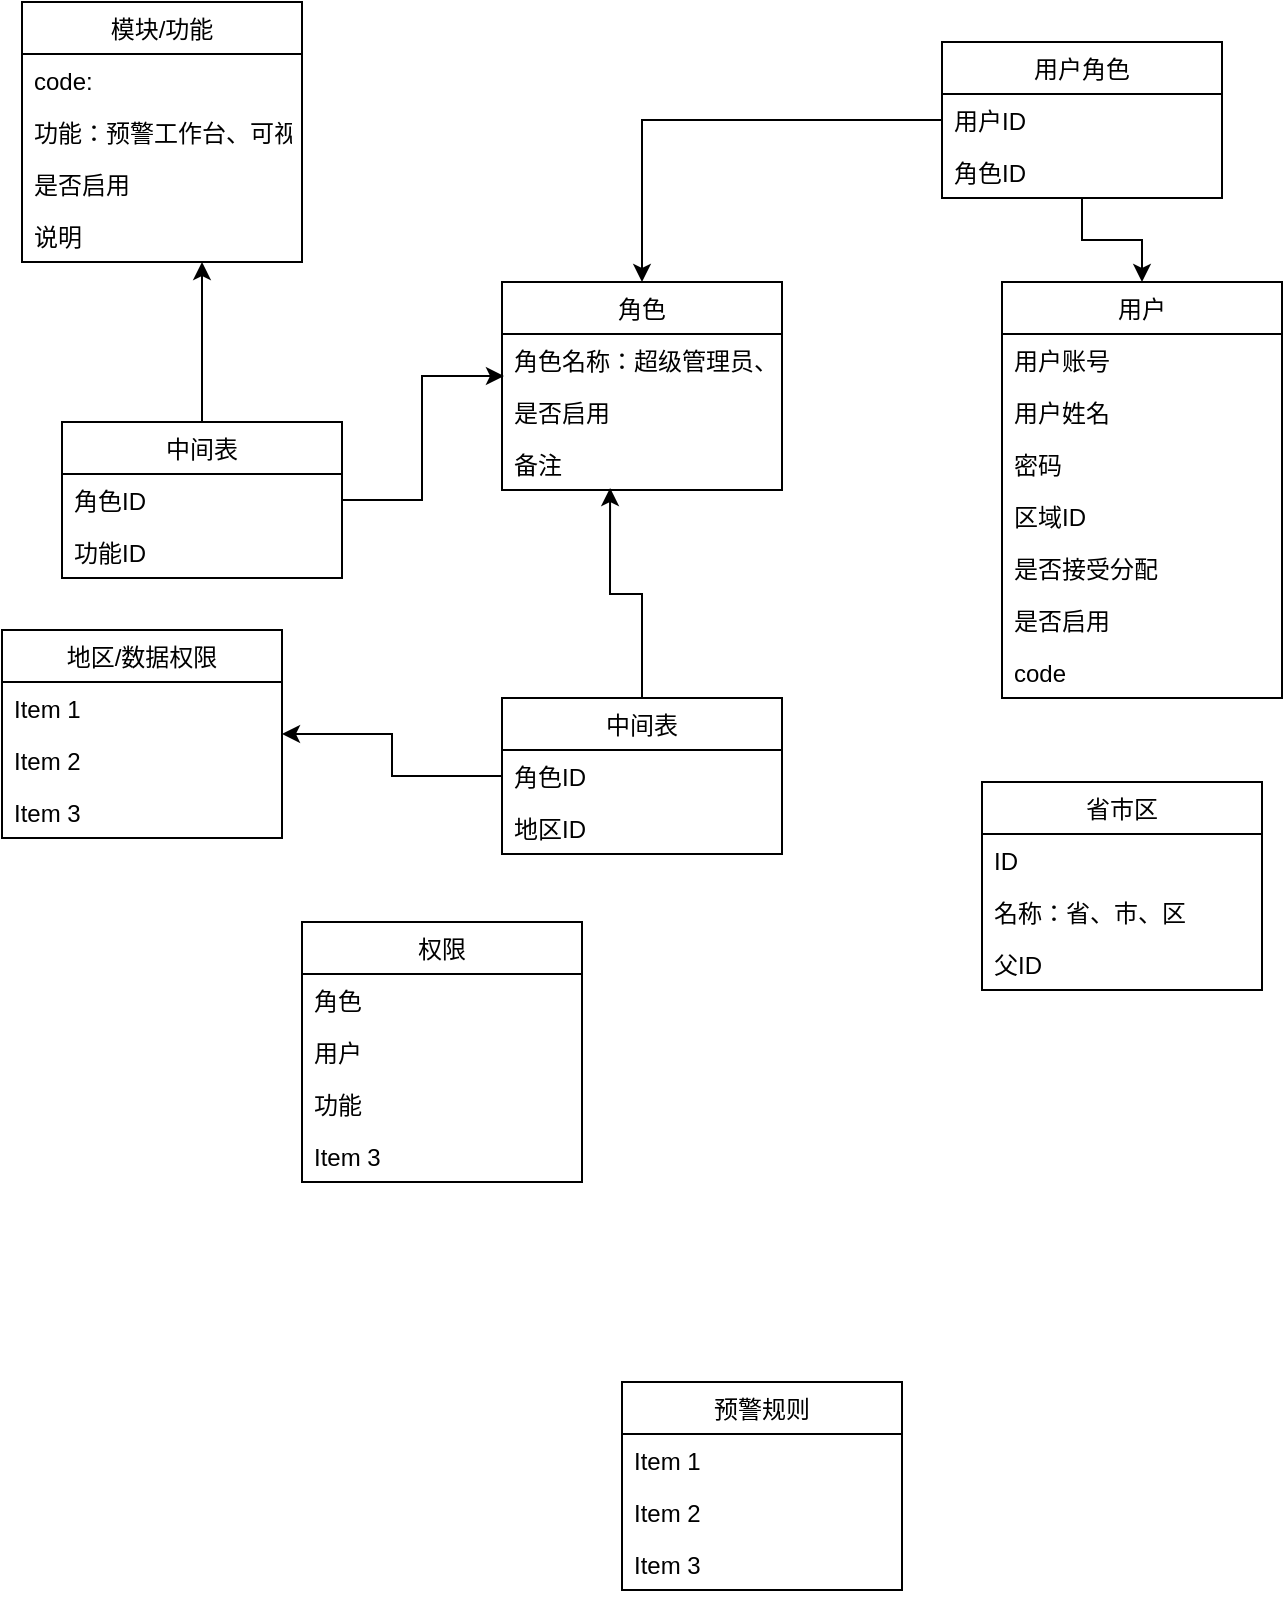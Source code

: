 <mxfile version="14.9.2" type="github"><diagram id="CnlPugVco9Rfhb4uANVK" name="Page-1"><mxGraphModel dx="849" dy="440" grid="1" gridSize="10" guides="1" tooltips="1" connect="1" arrows="1" fold="1" page="1" pageScale="1" pageWidth="1200" pageHeight="1600" math="0" shadow="0"><root><mxCell id="0"/><mxCell id="1" parent="0"/><mxCell id="m7TE0_eAiULkqY9xw08K-52" value="" style="edgeStyle=orthogonalEdgeStyle;rounded=0;orthogonalLoop=1;jettySize=auto;html=1;" edge="1" parent="1" source="m7TE0_eAiULkqY9xw08K-6" target="m7TE0_eAiULkqY9xw08K-45"><mxGeometry relative="1" as="geometry"/></mxCell><mxCell id="m7TE0_eAiULkqY9xw08K-63" style="edgeStyle=orthogonalEdgeStyle;rounded=0;orthogonalLoop=1;jettySize=auto;html=1;entryX=0.5;entryY=0;entryDx=0;entryDy=0;" edge="1" parent="1" source="m7TE0_eAiULkqY9xw08K-6" target="m7TE0_eAiULkqY9xw08K-10"><mxGeometry relative="1" as="geometry"/></mxCell><mxCell id="m7TE0_eAiULkqY9xw08K-6" value="用户角色" style="swimlane;fontStyle=0;childLayout=stackLayout;horizontal=1;startSize=26;horizontalStack=0;resizeParent=1;resizeParentMax=0;resizeLast=0;collapsible=1;marginBottom=0;" vertex="1" parent="1"><mxGeometry x="510" y="40" width="140" height="78" as="geometry"/></mxCell><mxCell id="m7TE0_eAiULkqY9xw08K-7" value="用户ID" style="text;strokeColor=none;fillColor=none;align=left;verticalAlign=top;spacingLeft=4;spacingRight=4;overflow=hidden;rotatable=0;points=[[0,0.5],[1,0.5]];portConstraint=eastwest;" vertex="1" parent="m7TE0_eAiULkqY9xw08K-6"><mxGeometry y="26" width="140" height="26" as="geometry"/></mxCell><mxCell id="m7TE0_eAiULkqY9xw08K-9" value="角色ID" style="text;strokeColor=none;fillColor=none;align=left;verticalAlign=top;spacingLeft=4;spacingRight=4;overflow=hidden;rotatable=0;points=[[0,0.5],[1,0.5]];portConstraint=eastwest;" vertex="1" parent="m7TE0_eAiULkqY9xw08K-6"><mxGeometry y="52" width="140" height="26" as="geometry"/></mxCell><mxCell id="m7TE0_eAiULkqY9xw08K-10" value="用户" style="swimlane;fontStyle=0;childLayout=stackLayout;horizontal=1;startSize=26;horizontalStack=0;resizeParent=1;resizeParentMax=0;resizeLast=0;collapsible=1;marginBottom=0;" vertex="1" parent="1"><mxGeometry x="540" y="160" width="140" height="208" as="geometry"/></mxCell><mxCell id="m7TE0_eAiULkqY9xw08K-11" value="用户账号" style="text;strokeColor=none;fillColor=none;align=left;verticalAlign=top;spacingLeft=4;spacingRight=4;overflow=hidden;rotatable=0;points=[[0,0.5],[1,0.5]];portConstraint=eastwest;" vertex="1" parent="m7TE0_eAiULkqY9xw08K-10"><mxGeometry y="26" width="140" height="26" as="geometry"/></mxCell><mxCell id="m7TE0_eAiULkqY9xw08K-82" value="用户姓名" style="text;strokeColor=none;fillColor=none;align=left;verticalAlign=top;spacingLeft=4;spacingRight=4;overflow=hidden;rotatable=0;points=[[0,0.5],[1,0.5]];portConstraint=eastwest;" vertex="1" parent="m7TE0_eAiULkqY9xw08K-10"><mxGeometry y="52" width="140" height="26" as="geometry"/></mxCell><mxCell id="m7TE0_eAiULkqY9xw08K-12" value="密码" style="text;strokeColor=none;fillColor=none;align=left;verticalAlign=top;spacingLeft=4;spacingRight=4;overflow=hidden;rotatable=0;points=[[0,0.5],[1,0.5]];portConstraint=eastwest;" vertex="1" parent="m7TE0_eAiULkqY9xw08K-10"><mxGeometry y="78" width="140" height="26" as="geometry"/></mxCell><mxCell id="m7TE0_eAiULkqY9xw08K-79" value="区域ID" style="text;strokeColor=none;fillColor=none;align=left;verticalAlign=top;spacingLeft=4;spacingRight=4;overflow=hidden;rotatable=0;points=[[0,0.5],[1,0.5]];portConstraint=eastwest;" vertex="1" parent="m7TE0_eAiULkqY9xw08K-10"><mxGeometry y="104" width="140" height="26" as="geometry"/></mxCell><mxCell id="m7TE0_eAiULkqY9xw08K-69" value="是否接受分配" style="text;strokeColor=none;fillColor=none;align=left;verticalAlign=top;spacingLeft=4;spacingRight=4;overflow=hidden;rotatable=0;points=[[0,0.5],[1,0.5]];portConstraint=eastwest;" vertex="1" parent="m7TE0_eAiULkqY9xw08K-10"><mxGeometry y="130" width="140" height="26" as="geometry"/></mxCell><mxCell id="m7TE0_eAiULkqY9xw08K-80" value="是否启用" style="text;strokeColor=none;fillColor=none;align=left;verticalAlign=top;spacingLeft=4;spacingRight=4;overflow=hidden;rotatable=0;points=[[0,0.5],[1,0.5]];portConstraint=eastwest;" vertex="1" parent="m7TE0_eAiULkqY9xw08K-10"><mxGeometry y="156" width="140" height="26" as="geometry"/></mxCell><mxCell id="m7TE0_eAiULkqY9xw08K-81" value="code" style="text;strokeColor=none;fillColor=none;align=left;verticalAlign=top;spacingLeft=4;spacingRight=4;overflow=hidden;rotatable=0;points=[[0,0.5],[1,0.5]];portConstraint=eastwest;" vertex="1" parent="m7TE0_eAiULkqY9xw08K-10"><mxGeometry y="182" width="140" height="26" as="geometry"/></mxCell><mxCell id="m7TE0_eAiULkqY9xw08K-19" value="地区/数据权限" style="swimlane;fontStyle=0;childLayout=stackLayout;horizontal=1;startSize=26;horizontalStack=0;resizeParent=1;resizeParentMax=0;resizeLast=0;collapsible=1;marginBottom=0;" vertex="1" parent="1"><mxGeometry x="40" y="334" width="140" height="104" as="geometry"/></mxCell><mxCell id="m7TE0_eAiULkqY9xw08K-20" value="Item 1" style="text;strokeColor=none;fillColor=none;align=left;verticalAlign=top;spacingLeft=4;spacingRight=4;overflow=hidden;rotatable=0;points=[[0,0.5],[1,0.5]];portConstraint=eastwest;" vertex="1" parent="m7TE0_eAiULkqY9xw08K-19"><mxGeometry y="26" width="140" height="26" as="geometry"/></mxCell><mxCell id="m7TE0_eAiULkqY9xw08K-21" value="Item 2" style="text;strokeColor=none;fillColor=none;align=left;verticalAlign=top;spacingLeft=4;spacingRight=4;overflow=hidden;rotatable=0;points=[[0,0.5],[1,0.5]];portConstraint=eastwest;" vertex="1" parent="m7TE0_eAiULkqY9xw08K-19"><mxGeometry y="52" width="140" height="26" as="geometry"/></mxCell><mxCell id="m7TE0_eAiULkqY9xw08K-22" value="Item 3" style="text;strokeColor=none;fillColor=none;align=left;verticalAlign=top;spacingLeft=4;spacingRight=4;overflow=hidden;rotatable=0;points=[[0,0.5],[1,0.5]];portConstraint=eastwest;" vertex="1" parent="m7TE0_eAiULkqY9xw08K-19"><mxGeometry y="78" width="140" height="26" as="geometry"/></mxCell><mxCell id="m7TE0_eAiULkqY9xw08K-36" value="预警规则" style="swimlane;fontStyle=0;childLayout=stackLayout;horizontal=1;startSize=26;horizontalStack=0;resizeParent=1;resizeParentMax=0;resizeLast=0;collapsible=1;marginBottom=0;fillColor=none;" vertex="1" parent="1"><mxGeometry x="350" y="710" width="140" height="104" as="geometry"/></mxCell><mxCell id="m7TE0_eAiULkqY9xw08K-37" value="Item 1" style="text;strokeColor=none;fillColor=none;align=left;verticalAlign=top;spacingLeft=4;spacingRight=4;overflow=hidden;rotatable=0;points=[[0,0.5],[1,0.5]];portConstraint=eastwest;" vertex="1" parent="m7TE0_eAiULkqY9xw08K-36"><mxGeometry y="26" width="140" height="26" as="geometry"/></mxCell><mxCell id="m7TE0_eAiULkqY9xw08K-38" value="Item 2" style="text;strokeColor=none;fillColor=none;align=left;verticalAlign=top;spacingLeft=4;spacingRight=4;overflow=hidden;rotatable=0;points=[[0,0.5],[1,0.5]];portConstraint=eastwest;" vertex="1" parent="m7TE0_eAiULkqY9xw08K-36"><mxGeometry y="52" width="140" height="26" as="geometry"/></mxCell><mxCell id="m7TE0_eAiULkqY9xw08K-39" value="Item 3" style="text;strokeColor=none;fillColor=none;align=left;verticalAlign=top;spacingLeft=4;spacingRight=4;overflow=hidden;rotatable=0;points=[[0,0.5],[1,0.5]];portConstraint=eastwest;" vertex="1" parent="m7TE0_eAiULkqY9xw08K-36"><mxGeometry y="78" width="140" height="26" as="geometry"/></mxCell><mxCell id="m7TE0_eAiULkqY9xw08K-64" style="edgeStyle=orthogonalEdgeStyle;rounded=0;orthogonalLoop=1;jettySize=auto;html=1;startArrow=none;" edge="1" parent="1" source="m7TE0_eAiULkqY9xw08K-83" target="m7TE0_eAiULkqY9xw08K-19"><mxGeometry relative="1" as="geometry"><Array as="points"/></mxGeometry></mxCell><mxCell id="m7TE0_eAiULkqY9xw08K-45" value="角色" style="swimlane;fontStyle=0;childLayout=stackLayout;horizontal=1;startSize=26;horizontalStack=0;resizeParent=1;resizeParentMax=0;resizeLast=0;collapsible=1;marginBottom=0;" vertex="1" parent="1"><mxGeometry x="290" y="160" width="140" height="104" as="geometry"/></mxCell><mxCell id="m7TE0_eAiULkqY9xw08K-47" value="角色名称：超级管理员、系统管理员" style="text;strokeColor=none;fillColor=none;align=left;verticalAlign=top;spacingLeft=4;spacingRight=4;overflow=hidden;rotatable=0;points=[[0,0.5],[1,0.5]];portConstraint=eastwest;" vertex="1" parent="m7TE0_eAiULkqY9xw08K-45"><mxGeometry y="26" width="140" height="26" as="geometry"/></mxCell><mxCell id="m7TE0_eAiULkqY9xw08K-51" value="是否启用" style="text;strokeColor=none;fillColor=none;align=left;verticalAlign=top;spacingLeft=4;spacingRight=4;overflow=hidden;rotatable=0;points=[[0,0.5],[1,0.5]];portConstraint=eastwest;" vertex="1" parent="m7TE0_eAiULkqY9xw08K-45"><mxGeometry y="52" width="140" height="26" as="geometry"/></mxCell><mxCell id="m7TE0_eAiULkqY9xw08K-78" value="备注" style="text;strokeColor=none;fillColor=none;align=left;verticalAlign=top;spacingLeft=4;spacingRight=4;overflow=hidden;rotatable=0;points=[[0,0.5],[1,0.5]];portConstraint=eastwest;" vertex="1" parent="m7TE0_eAiULkqY9xw08K-45"><mxGeometry y="78" width="140" height="26" as="geometry"/></mxCell><mxCell id="m7TE0_eAiULkqY9xw08K-54" value="模块/功能" style="swimlane;fontStyle=0;childLayout=stackLayout;horizontal=1;startSize=26;horizontalStack=0;resizeParent=1;resizeParentMax=0;resizeLast=0;collapsible=1;marginBottom=0;" vertex="1" parent="1"><mxGeometry x="50" y="20" width="140" height="130" as="geometry"/></mxCell><mxCell id="m7TE0_eAiULkqY9xw08K-55" value="code:" style="text;strokeColor=none;fillColor=none;align=left;verticalAlign=top;spacingLeft=4;spacingRight=4;overflow=hidden;rotatable=0;points=[[0,0.5],[1,0.5]];portConstraint=eastwest;" vertex="1" parent="m7TE0_eAiULkqY9xw08K-54"><mxGeometry y="26" width="140" height="26" as="geometry"/></mxCell><mxCell id="m7TE0_eAiULkqY9xw08K-56" value="功能：预警工作台、可视化大屏" style="text;strokeColor=none;fillColor=none;align=left;verticalAlign=top;spacingLeft=4;spacingRight=4;overflow=hidden;rotatable=0;points=[[0,0.5],[1,0.5]];portConstraint=eastwest;" vertex="1" parent="m7TE0_eAiULkqY9xw08K-54"><mxGeometry y="52" width="140" height="26" as="geometry"/></mxCell><mxCell id="m7TE0_eAiULkqY9xw08K-57" value="是否启用" style="text;strokeColor=none;fillColor=none;align=left;verticalAlign=top;spacingLeft=4;spacingRight=4;overflow=hidden;rotatable=0;points=[[0,0.5],[1,0.5]];portConstraint=eastwest;" vertex="1" parent="m7TE0_eAiULkqY9xw08K-54"><mxGeometry y="78" width="140" height="26" as="geometry"/></mxCell><mxCell id="m7TE0_eAiULkqY9xw08K-58" value="说明" style="text;strokeColor=none;fillColor=none;align=left;verticalAlign=top;spacingLeft=4;spacingRight=4;overflow=hidden;rotatable=0;points=[[0,0.5],[1,0.5]];portConstraint=eastwest;" vertex="1" parent="m7TE0_eAiULkqY9xw08K-54"><mxGeometry y="104" width="140" height="26" as="geometry"/></mxCell><mxCell id="m7TE0_eAiULkqY9xw08K-65" value="省市区" style="swimlane;fontStyle=0;childLayout=stackLayout;horizontal=1;startSize=26;horizontalStack=0;resizeParent=1;resizeParentMax=0;resizeLast=0;collapsible=1;marginBottom=0;fillColor=none;" vertex="1" parent="1"><mxGeometry x="530" y="410" width="140" height="104" as="geometry"/></mxCell><mxCell id="m7TE0_eAiULkqY9xw08K-66" value="ID" style="text;strokeColor=none;fillColor=none;align=left;verticalAlign=top;spacingLeft=4;spacingRight=4;overflow=hidden;rotatable=0;points=[[0,0.5],[1,0.5]];portConstraint=eastwest;" vertex="1" parent="m7TE0_eAiULkqY9xw08K-65"><mxGeometry y="26" width="140" height="26" as="geometry"/></mxCell><mxCell id="m7TE0_eAiULkqY9xw08K-67" value="名称：省、市、区" style="text;strokeColor=none;fillColor=none;align=left;verticalAlign=top;spacingLeft=4;spacingRight=4;overflow=hidden;rotatable=0;points=[[0,0.5],[1,0.5]];portConstraint=eastwest;" vertex="1" parent="m7TE0_eAiULkqY9xw08K-65"><mxGeometry y="52" width="140" height="26" as="geometry"/></mxCell><mxCell id="m7TE0_eAiULkqY9xw08K-68" value="父ID" style="text;strokeColor=none;fillColor=none;align=left;verticalAlign=top;spacingLeft=4;spacingRight=4;overflow=hidden;rotatable=0;points=[[0,0.5],[1,0.5]];portConstraint=eastwest;" vertex="1" parent="m7TE0_eAiULkqY9xw08K-65"><mxGeometry y="78" width="140" height="26" as="geometry"/></mxCell><mxCell id="m7TE0_eAiULkqY9xw08K-89" style="edgeStyle=orthogonalEdgeStyle;rounded=0;orthogonalLoop=1;jettySize=auto;html=1;" edge="1" parent="1" source="m7TE0_eAiULkqY9xw08K-70" target="m7TE0_eAiULkqY9xw08K-54"><mxGeometry relative="1" as="geometry"><Array as="points"><mxPoint x="160" y="56"/><mxPoint x="160" y="90"/><mxPoint x="110" y="90"/></Array></mxGeometry></mxCell><mxCell id="m7TE0_eAiULkqY9xw08K-70" value="中间表" style="swimlane;fontStyle=0;childLayout=stackLayout;horizontal=1;startSize=26;horizontalStack=0;resizeParent=1;resizeParentMax=0;resizeLast=0;collapsible=1;marginBottom=0;fillColor=none;" vertex="1" parent="1"><mxGeometry x="70" y="230" width="140" height="78" as="geometry"/></mxCell><mxCell id="m7TE0_eAiULkqY9xw08K-71" value="角色ID" style="text;strokeColor=none;fillColor=none;align=left;verticalAlign=top;spacingLeft=4;spacingRight=4;overflow=hidden;rotatable=0;points=[[0,0.5],[1,0.5]];portConstraint=eastwest;" vertex="1" parent="m7TE0_eAiULkqY9xw08K-70"><mxGeometry y="26" width="140" height="26" as="geometry"/></mxCell><mxCell id="m7TE0_eAiULkqY9xw08K-90" value="功能ID" style="text;strokeColor=none;fillColor=none;align=left;verticalAlign=top;spacingLeft=4;spacingRight=4;overflow=hidden;rotatable=0;points=[[0,0.5],[1,0.5]];portConstraint=eastwest;" vertex="1" parent="m7TE0_eAiULkqY9xw08K-70"><mxGeometry y="52" width="140" height="26" as="geometry"/></mxCell><mxCell id="m7TE0_eAiULkqY9xw08K-92" style="edgeStyle=orthogonalEdgeStyle;rounded=0;orthogonalLoop=1;jettySize=auto;html=1;entryX=0.386;entryY=0.962;entryDx=0;entryDy=0;entryPerimeter=0;" edge="1" parent="1" source="m7TE0_eAiULkqY9xw08K-83" target="m7TE0_eAiULkqY9xw08K-78"><mxGeometry relative="1" as="geometry"/></mxCell><mxCell id="m7TE0_eAiULkqY9xw08K-83" value="中间表" style="swimlane;fontStyle=0;childLayout=stackLayout;horizontal=1;startSize=26;horizontalStack=0;resizeParent=1;resizeParentMax=0;resizeLast=0;collapsible=1;marginBottom=0;fillColor=none;" vertex="1" parent="1"><mxGeometry x="290" y="368" width="140" height="78" as="geometry"/></mxCell><mxCell id="m7TE0_eAiULkqY9xw08K-84" value="角色ID" style="text;strokeColor=none;fillColor=none;align=left;verticalAlign=top;spacingLeft=4;spacingRight=4;overflow=hidden;rotatable=0;points=[[0,0.5],[1,0.5]];portConstraint=eastwest;" vertex="1" parent="m7TE0_eAiULkqY9xw08K-83"><mxGeometry y="26" width="140" height="26" as="geometry"/></mxCell><mxCell id="m7TE0_eAiULkqY9xw08K-86" value="地区ID" style="text;strokeColor=none;fillColor=none;align=left;verticalAlign=top;spacingLeft=4;spacingRight=4;overflow=hidden;rotatable=0;points=[[0,0.5],[1,0.5]];portConstraint=eastwest;" vertex="1" parent="m7TE0_eAiULkqY9xw08K-83"><mxGeometry y="52" width="140" height="26" as="geometry"/></mxCell><mxCell id="m7TE0_eAiULkqY9xw08K-91" style="edgeStyle=orthogonalEdgeStyle;rounded=0;orthogonalLoop=1;jettySize=auto;html=1;entryX=0.007;entryY=0.808;entryDx=0;entryDy=0;entryPerimeter=0;" edge="1" parent="1" source="m7TE0_eAiULkqY9xw08K-71" target="m7TE0_eAiULkqY9xw08K-47"><mxGeometry relative="1" as="geometry"/></mxCell><mxCell id="m7TE0_eAiULkqY9xw08K-94" value="权限" style="swimlane;fontStyle=0;childLayout=stackLayout;horizontal=1;startSize=26;horizontalStack=0;resizeParent=1;resizeParentMax=0;resizeLast=0;collapsible=1;marginBottom=0;fillColor=none;" vertex="1" parent="1"><mxGeometry x="190" y="480" width="140" height="130" as="geometry"/></mxCell><mxCell id="m7TE0_eAiULkqY9xw08K-98" value="角色" style="text;strokeColor=none;fillColor=none;align=left;verticalAlign=top;spacingLeft=4;spacingRight=4;overflow=hidden;rotatable=0;points=[[0,0.5],[1,0.5]];portConstraint=eastwest;" vertex="1" parent="m7TE0_eAiULkqY9xw08K-94"><mxGeometry y="26" width="140" height="26" as="geometry"/></mxCell><mxCell id="m7TE0_eAiULkqY9xw08K-96" value="用户" style="text;strokeColor=none;fillColor=none;align=left;verticalAlign=top;spacingLeft=4;spacingRight=4;overflow=hidden;rotatable=0;points=[[0,0.5],[1,0.5]];portConstraint=eastwest;" vertex="1" parent="m7TE0_eAiULkqY9xw08K-94"><mxGeometry y="52" width="140" height="26" as="geometry"/></mxCell><mxCell id="m7TE0_eAiULkqY9xw08K-95" value="功能" style="text;strokeColor=none;fillColor=none;align=left;verticalAlign=top;spacingLeft=4;spacingRight=4;overflow=hidden;rotatable=0;points=[[0,0.5],[1,0.5]];portConstraint=eastwest;" vertex="1" parent="m7TE0_eAiULkqY9xw08K-94"><mxGeometry y="78" width="140" height="26" as="geometry"/></mxCell><mxCell id="m7TE0_eAiULkqY9xw08K-97" value="Item 3" style="text;strokeColor=none;fillColor=none;align=left;verticalAlign=top;spacingLeft=4;spacingRight=4;overflow=hidden;rotatable=0;points=[[0,0.5],[1,0.5]];portConstraint=eastwest;" vertex="1" parent="m7TE0_eAiULkqY9xw08K-94"><mxGeometry y="104" width="140" height="26" as="geometry"/></mxCell></root></mxGraphModel></diagram></mxfile>